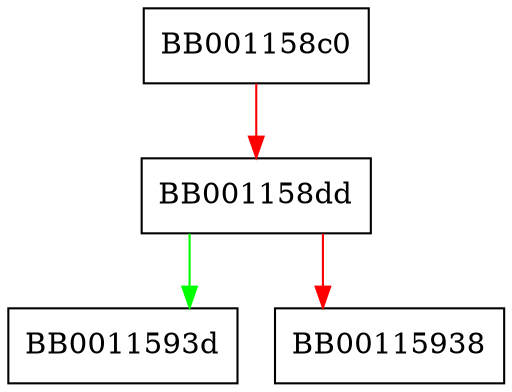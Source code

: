 digraph FUN_001158c0 {
  node [shape="box"];
  graph [splines=ortho];
  BB001158c0 -> BB001158dd [color="red"];
  BB001158dd -> BB0011593d [color="green"];
  BB001158dd -> BB00115938 [color="red"];
}